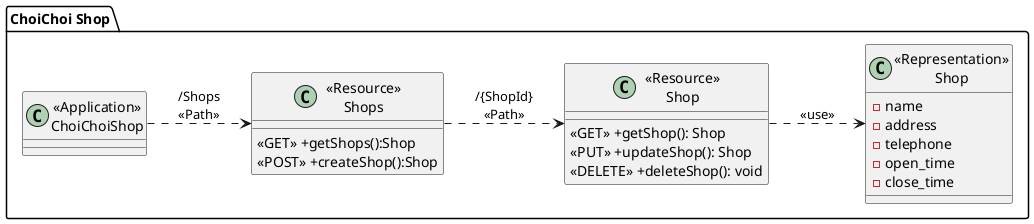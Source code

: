 @startuml
left to right direction
package "ChoiChoi Shop"{
    class "<<Application>>\nChoiChoiShop" as ChoiChoiService{}

    class "<<Resource>>\nShops" as ResourceShops{
        <<GET>> +getShops():Shop
        <<POST>> +createShop():Shop
    }

    class "<<Resource>>\nShop" as ResourceShop {
        <<GET>> +getShop(): Shop
        <<PUT>> +updateShop(): Shop
        <<DELETE>> +deleteShop(): void
    }

    class "<<Representation>>\nShop" as RepresentationShop {
        -name
        -address
        -telephone
        -open_time
        -close_time
    }

}

ChoiChoiService ..> ResourceShops:"/Shops\n<<Path>>"
ResourceShops ..> ResourceShop: "/{ShopId}\n<<Path>>"
ResourceShop ..> RepresentationShop: "<<use>>"



@enduml
